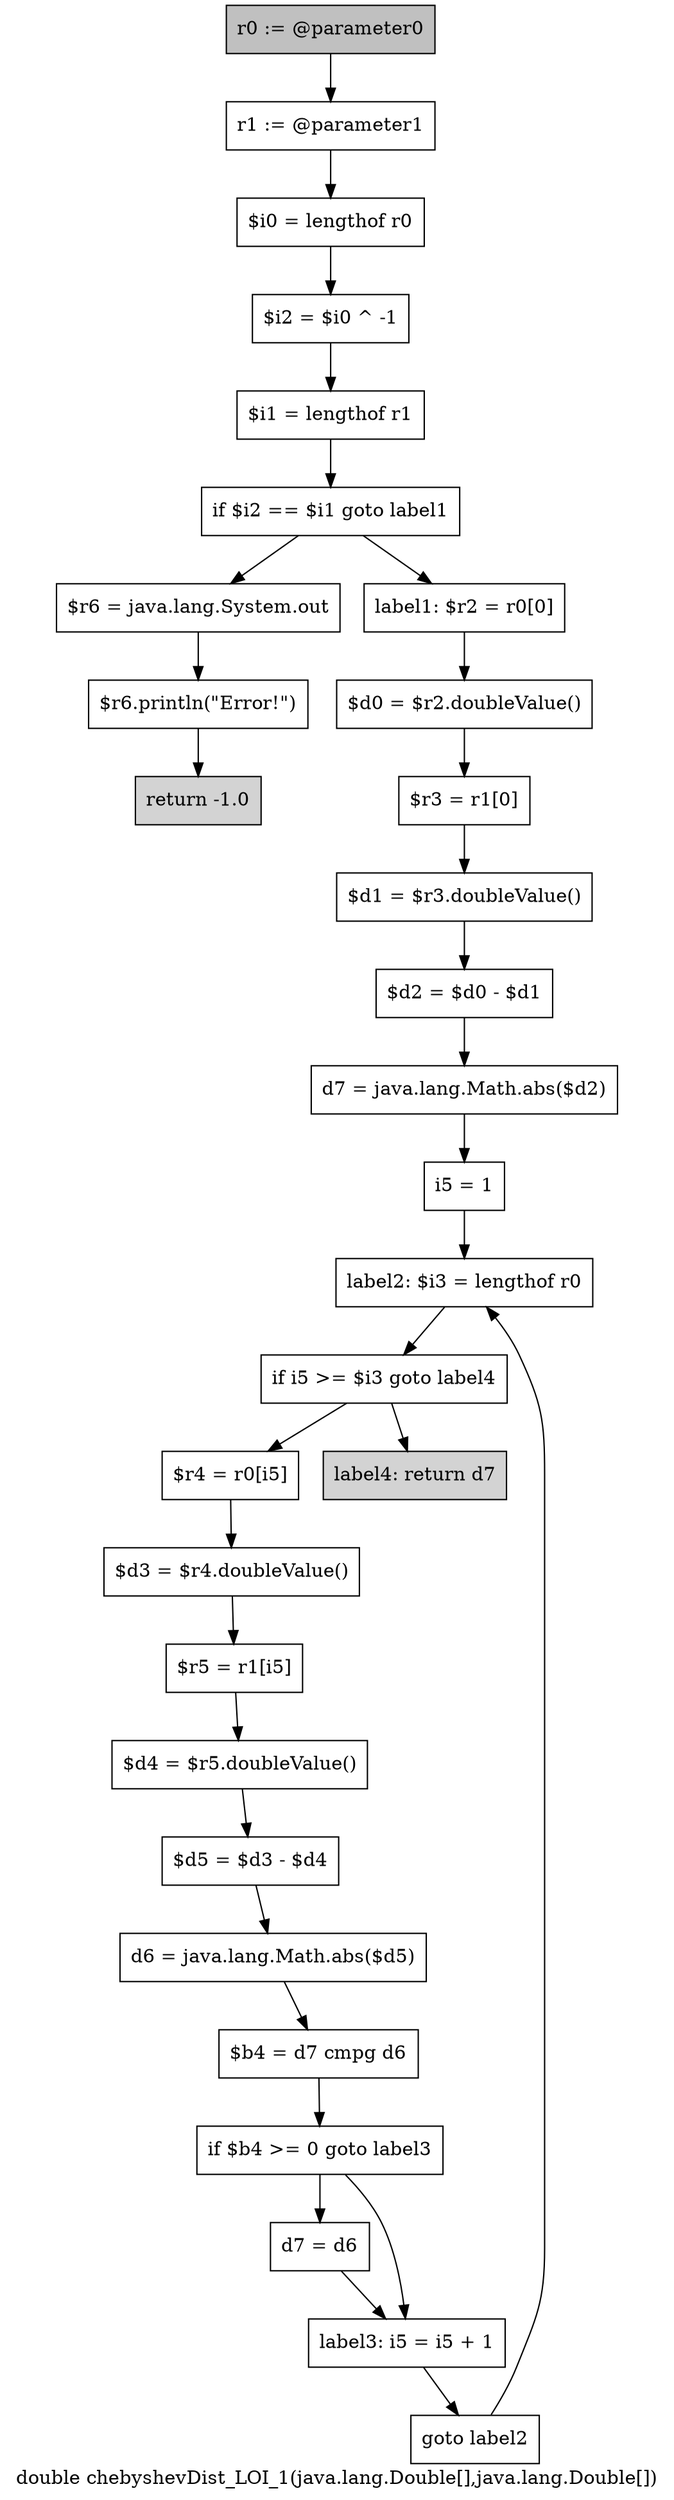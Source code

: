 digraph "double chebyshevDist_LOI_1(java.lang.Double[],java.lang.Double[])" {
    label="double chebyshevDist_LOI_1(java.lang.Double[],java.lang.Double[])";
    node [shape=box];
    "0" [style=filled,fillcolor=gray,label="r0 := @parameter0",];
    "1" [label="r1 := @parameter1",];
    "0"->"1";
    "2" [label="$i0 = lengthof r0",];
    "1"->"2";
    "3" [label="$i2 = $i0 ^ -1",];
    "2"->"3";
    "4" [label="$i1 = lengthof r1",];
    "3"->"4";
    "5" [label="if $i2 == $i1 goto label1",];
    "4"->"5";
    "6" [label="$r6 = java.lang.System.out",];
    "5"->"6";
    "9" [label="label1: $r2 = r0[0]",];
    "5"->"9";
    "7" [label="$r6.println(\"Error!\")",];
    "6"->"7";
    "8" [style=filled,fillcolor=lightgray,label="return -1.0",];
    "7"->"8";
    "10" [label="$d0 = $r2.doubleValue()",];
    "9"->"10";
    "11" [label="$r3 = r1[0]",];
    "10"->"11";
    "12" [label="$d1 = $r3.doubleValue()",];
    "11"->"12";
    "13" [label="$d2 = $d0 - $d1",];
    "12"->"13";
    "14" [label="d7 = java.lang.Math.abs($d2)",];
    "13"->"14";
    "15" [label="i5 = 1",];
    "14"->"15";
    "16" [label="label2: $i3 = lengthof r0",];
    "15"->"16";
    "17" [label="if i5 >= $i3 goto label4",];
    "16"->"17";
    "18" [label="$r4 = r0[i5]",];
    "17"->"18";
    "29" [style=filled,fillcolor=lightgray,label="label4: return d7",];
    "17"->"29";
    "19" [label="$d3 = $r4.doubleValue()",];
    "18"->"19";
    "20" [label="$r5 = r1[i5]",];
    "19"->"20";
    "21" [label="$d4 = $r5.doubleValue()",];
    "20"->"21";
    "22" [label="$d5 = $d3 - $d4",];
    "21"->"22";
    "23" [label="d6 = java.lang.Math.abs($d5)",];
    "22"->"23";
    "24" [label="$b4 = d7 cmpg d6",];
    "23"->"24";
    "25" [label="if $b4 >= 0 goto label3",];
    "24"->"25";
    "26" [label="d7 = d6",];
    "25"->"26";
    "27" [label="label3: i5 = i5 + 1",];
    "25"->"27";
    "26"->"27";
    "28" [label="goto label2",];
    "27"->"28";
    "28"->"16";
}
